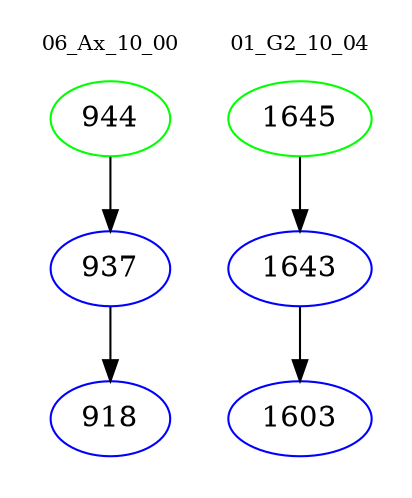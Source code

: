digraph{
subgraph cluster_0 {
color = white
label = "06_Ax_10_00";
fontsize=10;
T0_944 [label="944", color="green"]
T0_944 -> T0_937 [color="black"]
T0_937 [label="937", color="blue"]
T0_937 -> T0_918 [color="black"]
T0_918 [label="918", color="blue"]
}
subgraph cluster_1 {
color = white
label = "01_G2_10_04";
fontsize=10;
T1_1645 [label="1645", color="green"]
T1_1645 -> T1_1643 [color="black"]
T1_1643 [label="1643", color="blue"]
T1_1643 -> T1_1603 [color="black"]
T1_1603 [label="1603", color="blue"]
}
}
